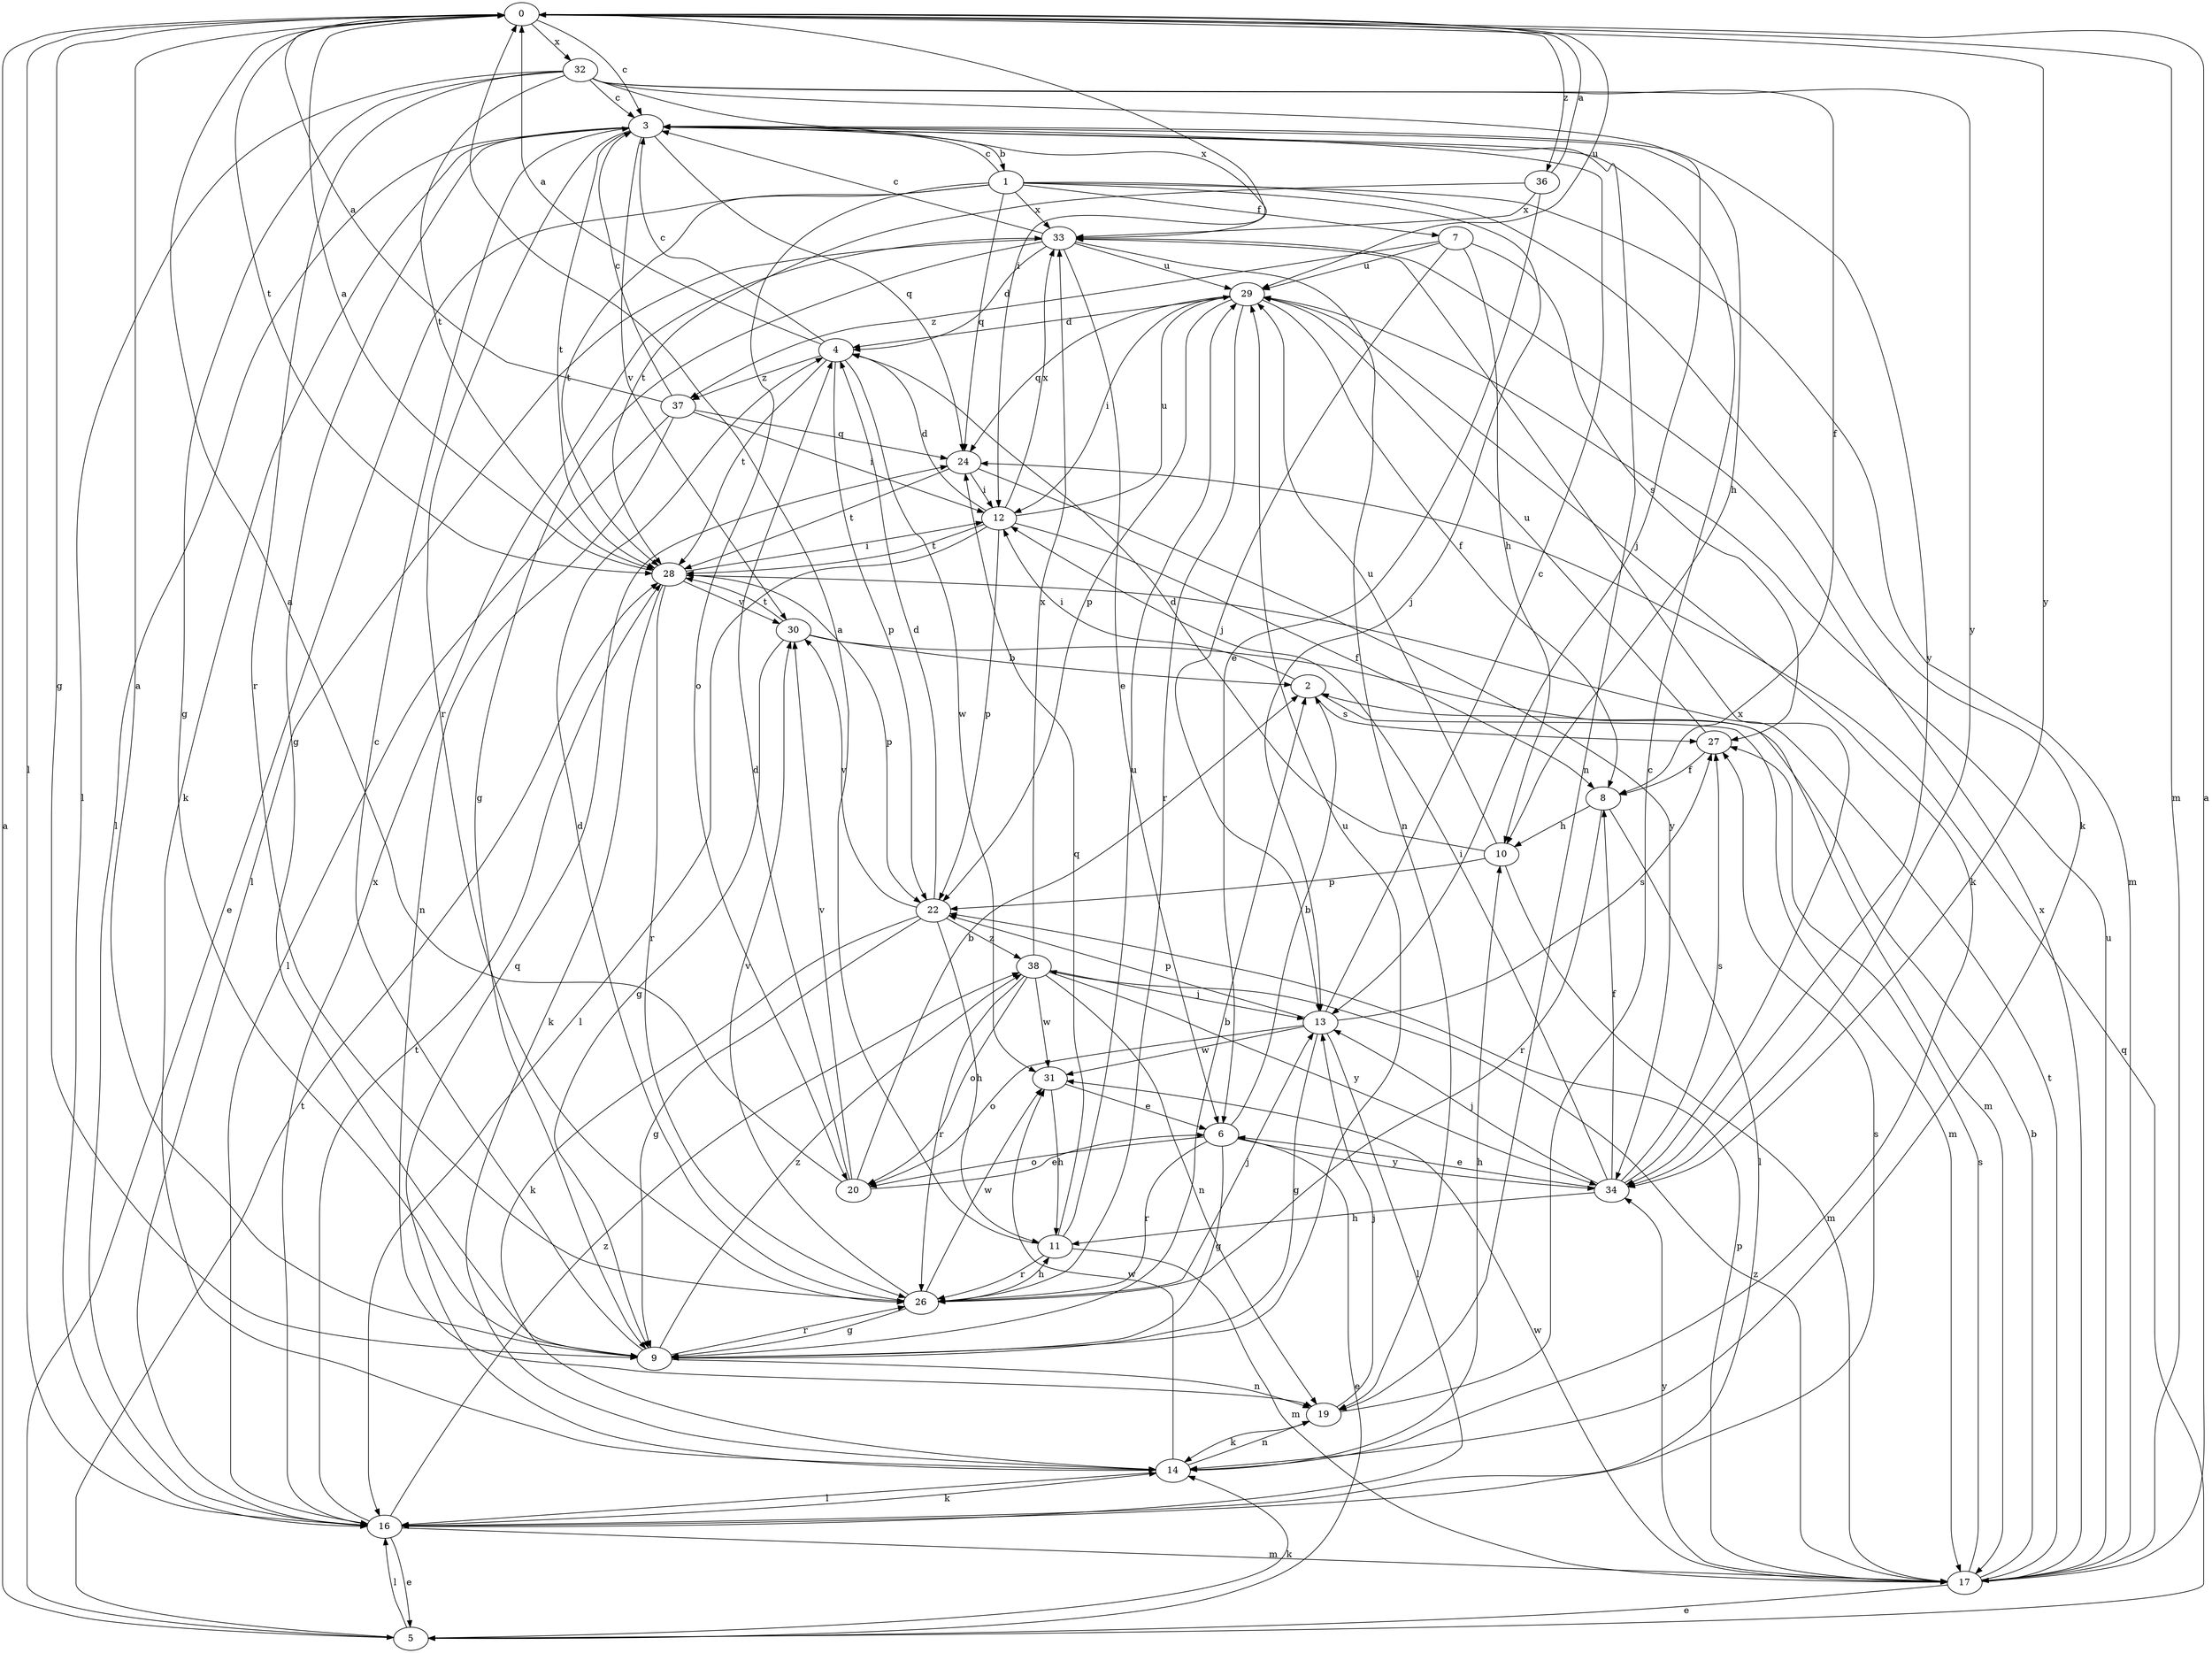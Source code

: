 strict digraph  {
0;
1;
2;
3;
4;
5;
6;
7;
8;
9;
10;
11;
12;
13;
14;
16;
17;
19;
20;
22;
24;
26;
27;
28;
29;
30;
31;
32;
33;
34;
36;
37;
38;
0 -> 3  [label=c];
0 -> 9  [label=g];
0 -> 12  [label=i];
0 -> 16  [label=l];
0 -> 17  [label=m];
0 -> 28  [label=t];
0 -> 29  [label=u];
0 -> 32  [label=x];
0 -> 34  [label=y];
0 -> 36  [label=z];
1 -> 3  [label=c];
1 -> 5  [label=e];
1 -> 7  [label=f];
1 -> 13  [label=j];
1 -> 14  [label=k];
1 -> 17  [label=m];
1 -> 20  [label=o];
1 -> 24  [label=q];
1 -> 28  [label=t];
1 -> 33  [label=x];
2 -> 12  [label=i];
2 -> 17  [label=m];
2 -> 27  [label=s];
3 -> 1  [label=b];
3 -> 9  [label=g];
3 -> 10  [label=h];
3 -> 14  [label=k];
3 -> 16  [label=l];
3 -> 19  [label=n];
3 -> 24  [label=q];
3 -> 26  [label=r];
3 -> 28  [label=t];
3 -> 30  [label=v];
3 -> 34  [label=y];
4 -> 0  [label=a];
4 -> 3  [label=c];
4 -> 22  [label=p];
4 -> 28  [label=t];
4 -> 31  [label=w];
4 -> 37  [label=z];
5 -> 0  [label=a];
5 -> 14  [label=k];
5 -> 16  [label=l];
5 -> 24  [label=q];
5 -> 28  [label=t];
6 -> 2  [label=b];
6 -> 5  [label=e];
6 -> 9  [label=g];
6 -> 20  [label=o];
6 -> 26  [label=r];
6 -> 34  [label=y];
7 -> 10  [label=h];
7 -> 13  [label=j];
7 -> 27  [label=s];
7 -> 29  [label=u];
7 -> 37  [label=z];
8 -> 10  [label=h];
8 -> 16  [label=l];
8 -> 26  [label=r];
9 -> 0  [label=a];
9 -> 2  [label=b];
9 -> 3  [label=c];
9 -> 19  [label=n];
9 -> 26  [label=r];
9 -> 29  [label=u];
9 -> 38  [label=z];
10 -> 4  [label=d];
10 -> 17  [label=m];
10 -> 22  [label=p];
10 -> 29  [label=u];
11 -> 0  [label=a];
11 -> 17  [label=m];
11 -> 24  [label=q];
11 -> 26  [label=r];
11 -> 29  [label=u];
12 -> 4  [label=d];
12 -> 8  [label=f];
12 -> 16  [label=l];
12 -> 22  [label=p];
12 -> 28  [label=t];
12 -> 29  [label=u];
12 -> 33  [label=x];
13 -> 3  [label=c];
13 -> 9  [label=g];
13 -> 16  [label=l];
13 -> 20  [label=o];
13 -> 22  [label=p];
13 -> 27  [label=s];
13 -> 31  [label=w];
14 -> 10  [label=h];
14 -> 16  [label=l];
14 -> 19  [label=n];
14 -> 24  [label=q];
14 -> 31  [label=w];
16 -> 5  [label=e];
16 -> 14  [label=k];
16 -> 17  [label=m];
16 -> 27  [label=s];
16 -> 28  [label=t];
16 -> 33  [label=x];
16 -> 38  [label=z];
17 -> 0  [label=a];
17 -> 2  [label=b];
17 -> 5  [label=e];
17 -> 22  [label=p];
17 -> 27  [label=s];
17 -> 28  [label=t];
17 -> 29  [label=u];
17 -> 31  [label=w];
17 -> 33  [label=x];
17 -> 34  [label=y];
17 -> 38  [label=z];
19 -> 3  [label=c];
19 -> 13  [label=j];
19 -> 14  [label=k];
20 -> 0  [label=a];
20 -> 2  [label=b];
20 -> 4  [label=d];
20 -> 6  [label=e];
20 -> 30  [label=v];
22 -> 4  [label=d];
22 -> 9  [label=g];
22 -> 11  [label=h];
22 -> 14  [label=k];
22 -> 30  [label=v];
22 -> 38  [label=z];
24 -> 12  [label=i];
24 -> 28  [label=t];
24 -> 34  [label=y];
26 -> 4  [label=d];
26 -> 9  [label=g];
26 -> 11  [label=h];
26 -> 13  [label=j];
26 -> 30  [label=v];
26 -> 31  [label=w];
27 -> 8  [label=f];
27 -> 29  [label=u];
28 -> 0  [label=a];
28 -> 12  [label=i];
28 -> 14  [label=k];
28 -> 22  [label=p];
28 -> 26  [label=r];
28 -> 30  [label=v];
29 -> 4  [label=d];
29 -> 8  [label=f];
29 -> 12  [label=i];
29 -> 14  [label=k];
29 -> 22  [label=p];
29 -> 24  [label=q];
29 -> 26  [label=r];
30 -> 2  [label=b];
30 -> 9  [label=g];
30 -> 17  [label=m];
30 -> 28  [label=t];
31 -> 6  [label=e];
31 -> 11  [label=h];
32 -> 3  [label=c];
32 -> 8  [label=f];
32 -> 9  [label=g];
32 -> 13  [label=j];
32 -> 16  [label=l];
32 -> 26  [label=r];
32 -> 28  [label=t];
32 -> 33  [label=x];
32 -> 34  [label=y];
33 -> 3  [label=c];
33 -> 4  [label=d];
33 -> 6  [label=e];
33 -> 9  [label=g];
33 -> 16  [label=l];
33 -> 19  [label=n];
33 -> 29  [label=u];
34 -> 6  [label=e];
34 -> 8  [label=f];
34 -> 11  [label=h];
34 -> 12  [label=i];
34 -> 13  [label=j];
34 -> 27  [label=s];
34 -> 33  [label=x];
36 -> 0  [label=a];
36 -> 6  [label=e];
36 -> 28  [label=t];
36 -> 33  [label=x];
37 -> 0  [label=a];
37 -> 3  [label=c];
37 -> 12  [label=i];
37 -> 16  [label=l];
37 -> 19  [label=n];
37 -> 24  [label=q];
38 -> 13  [label=j];
38 -> 19  [label=n];
38 -> 20  [label=o];
38 -> 26  [label=r];
38 -> 31  [label=w];
38 -> 33  [label=x];
38 -> 34  [label=y];
}
